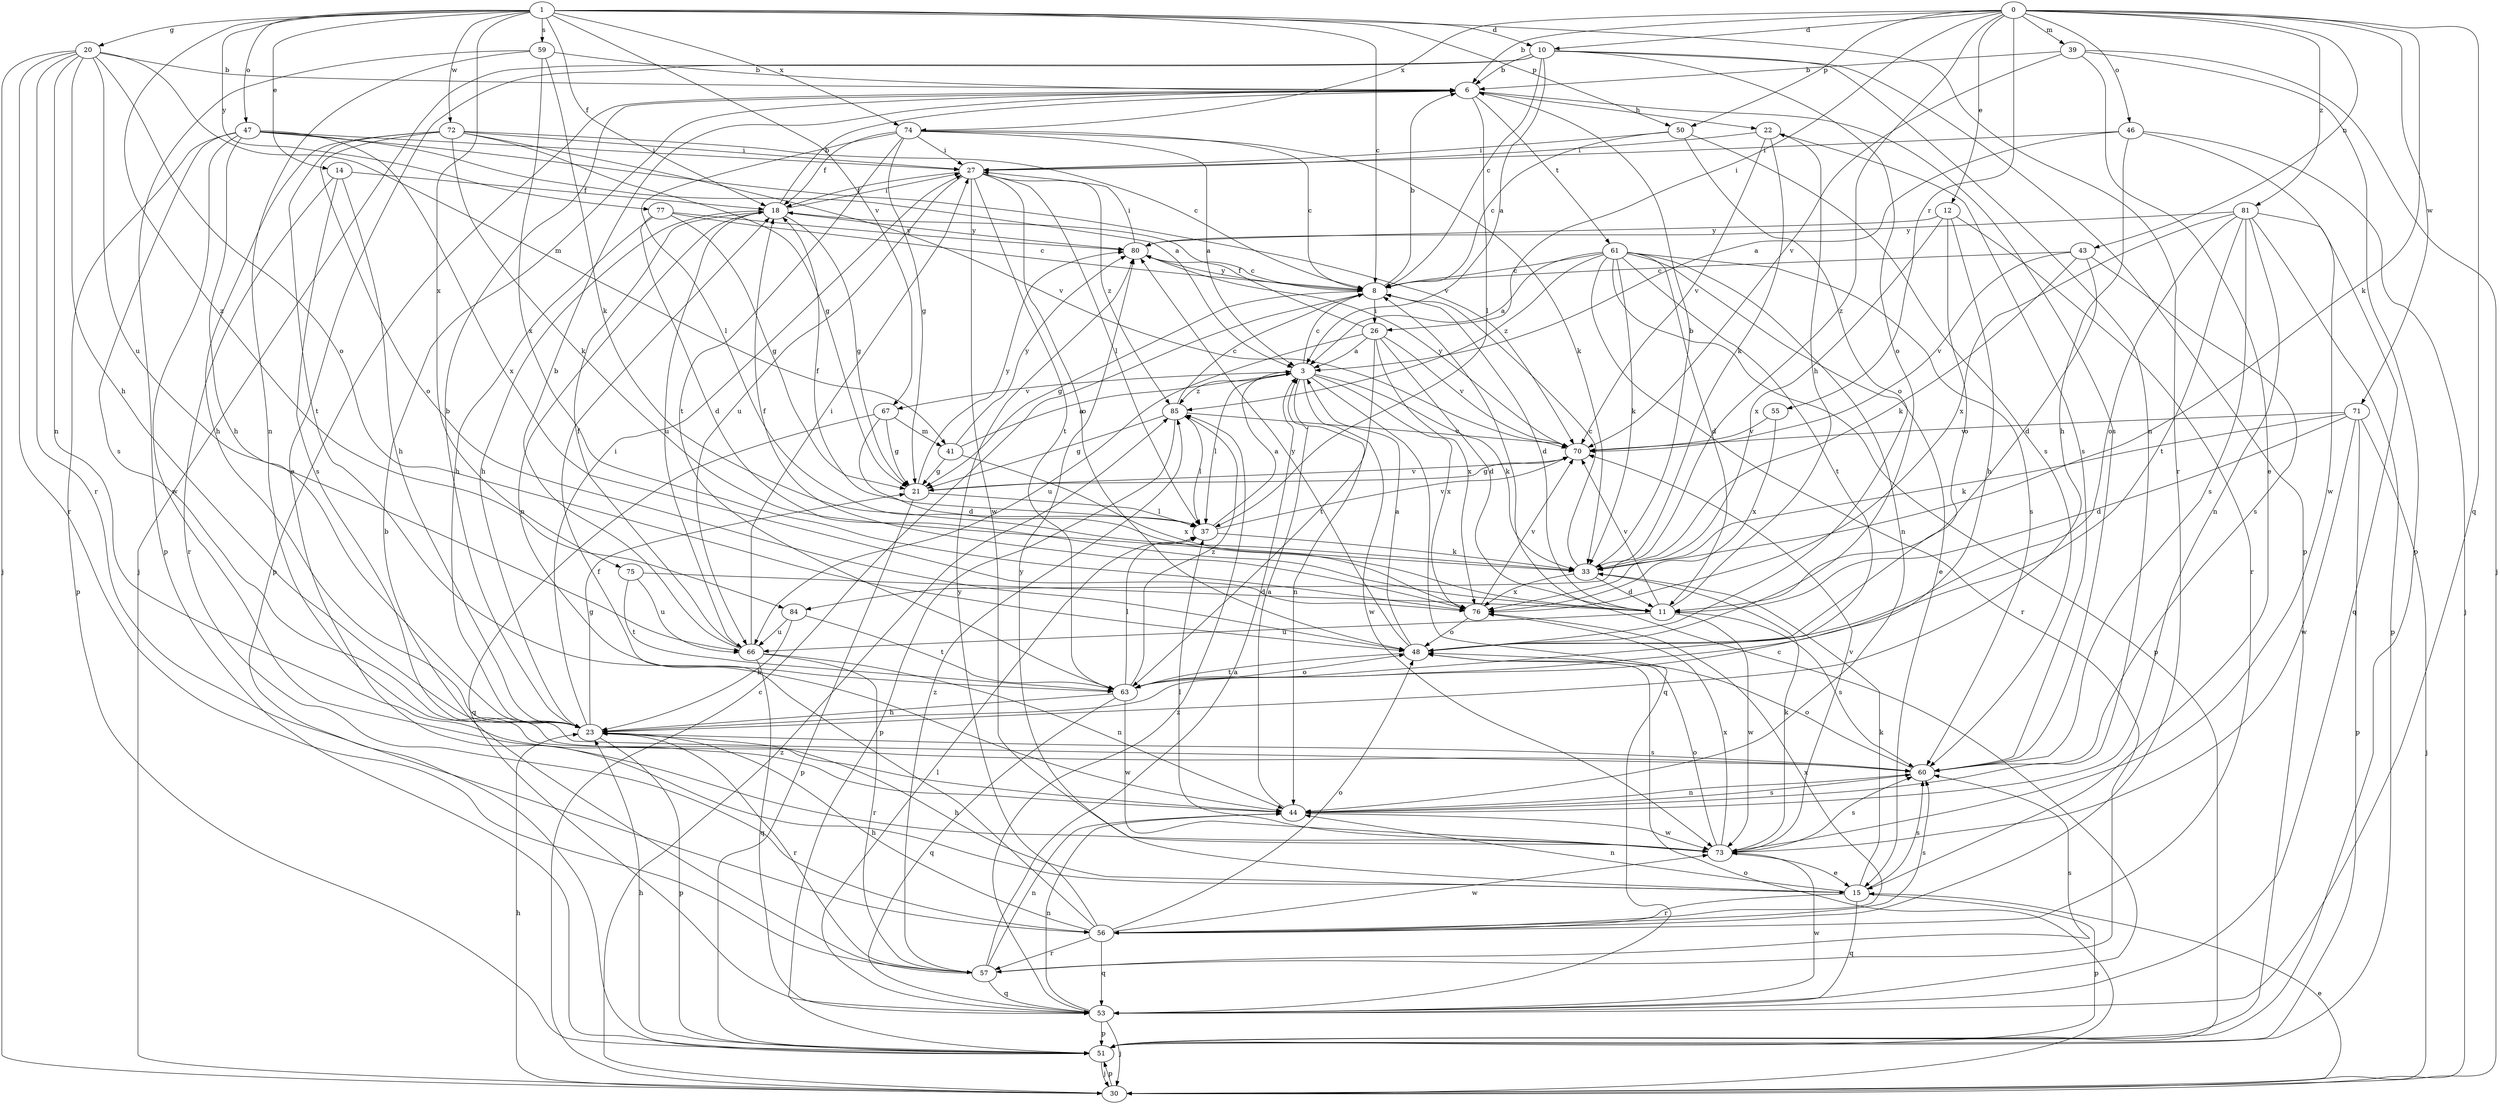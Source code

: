 strict digraph  {
0;
1;
3;
6;
8;
10;
11;
12;
14;
15;
18;
20;
21;
22;
23;
26;
27;
30;
33;
37;
39;
41;
43;
44;
46;
47;
48;
50;
51;
53;
55;
56;
57;
59;
60;
61;
63;
66;
67;
70;
71;
72;
73;
74;
75;
76;
77;
80;
81;
84;
85;
0 -> 6  [label=b];
0 -> 10  [label=d];
0 -> 12  [label=e];
0 -> 26  [label=i];
0 -> 33  [label=k];
0 -> 39  [label=m];
0 -> 43  [label=n];
0 -> 46  [label=o];
0 -> 50  [label=p];
0 -> 53  [label=q];
0 -> 55  [label=r];
0 -> 71  [label=w];
0 -> 74  [label=x];
0 -> 81  [label=z];
0 -> 84  [label=z];
1 -> 8  [label=c];
1 -> 10  [label=d];
1 -> 14  [label=e];
1 -> 18  [label=f];
1 -> 20  [label=g];
1 -> 47  [label=o];
1 -> 50  [label=p];
1 -> 56  [label=r];
1 -> 59  [label=s];
1 -> 67  [label=v];
1 -> 72  [label=w];
1 -> 74  [label=x];
1 -> 75  [label=x];
1 -> 77  [label=y];
1 -> 84  [label=z];
3 -> 8  [label=c];
3 -> 33  [label=k];
3 -> 37  [label=l];
3 -> 44  [label=n];
3 -> 53  [label=q];
3 -> 67  [label=v];
3 -> 73  [label=w];
3 -> 76  [label=x];
3 -> 85  [label=z];
6 -> 22  [label=h];
6 -> 37  [label=l];
6 -> 51  [label=p];
6 -> 60  [label=s];
6 -> 61  [label=t];
8 -> 6  [label=b];
8 -> 11  [label=d];
8 -> 21  [label=g];
8 -> 26  [label=i];
8 -> 80  [label=y];
10 -> 3  [label=a];
10 -> 6  [label=b];
10 -> 8  [label=c];
10 -> 15  [label=e];
10 -> 30  [label=j];
10 -> 44  [label=n];
10 -> 48  [label=o];
10 -> 51  [label=p];
11 -> 22  [label=h];
11 -> 60  [label=s];
11 -> 66  [label=u];
11 -> 70  [label=v];
11 -> 73  [label=w];
12 -> 23  [label=h];
12 -> 48  [label=o];
12 -> 56  [label=r];
12 -> 76  [label=x];
12 -> 80  [label=y];
14 -> 18  [label=f];
14 -> 23  [label=h];
14 -> 56  [label=r];
14 -> 60  [label=s];
15 -> 23  [label=h];
15 -> 33  [label=k];
15 -> 44  [label=n];
15 -> 51  [label=p];
15 -> 53  [label=q];
15 -> 56  [label=r];
15 -> 60  [label=s];
15 -> 80  [label=y];
18 -> 6  [label=b];
18 -> 21  [label=g];
18 -> 23  [label=h];
18 -> 27  [label=i];
18 -> 44  [label=n];
18 -> 66  [label=u];
18 -> 80  [label=y];
20 -> 6  [label=b];
20 -> 23  [label=h];
20 -> 30  [label=j];
20 -> 41  [label=m];
20 -> 44  [label=n];
20 -> 48  [label=o];
20 -> 56  [label=r];
20 -> 57  [label=r];
20 -> 66  [label=u];
21 -> 37  [label=l];
21 -> 51  [label=p];
21 -> 70  [label=v];
21 -> 80  [label=y];
22 -> 27  [label=i];
22 -> 33  [label=k];
22 -> 60  [label=s];
22 -> 70  [label=v];
23 -> 6  [label=b];
23 -> 21  [label=g];
23 -> 27  [label=i];
23 -> 51  [label=p];
23 -> 57  [label=r];
23 -> 60  [label=s];
26 -> 3  [label=a];
26 -> 11  [label=d];
26 -> 18  [label=f];
26 -> 63  [label=t];
26 -> 66  [label=u];
26 -> 70  [label=v];
26 -> 76  [label=x];
27 -> 18  [label=f];
27 -> 37  [label=l];
27 -> 48  [label=o];
27 -> 63  [label=t];
27 -> 66  [label=u];
27 -> 73  [label=w];
27 -> 85  [label=z];
30 -> 8  [label=c];
30 -> 15  [label=e];
30 -> 23  [label=h];
30 -> 48  [label=o];
30 -> 51  [label=p];
30 -> 85  [label=z];
33 -> 6  [label=b];
33 -> 8  [label=c];
33 -> 11  [label=d];
33 -> 76  [label=x];
37 -> 3  [label=a];
37 -> 18  [label=f];
37 -> 33  [label=k];
37 -> 70  [label=v];
39 -> 6  [label=b];
39 -> 15  [label=e];
39 -> 30  [label=j];
39 -> 51  [label=p];
39 -> 70  [label=v];
41 -> 3  [label=a];
41 -> 21  [label=g];
41 -> 76  [label=x];
41 -> 80  [label=y];
43 -> 8  [label=c];
43 -> 11  [label=d];
43 -> 33  [label=k];
43 -> 60  [label=s];
43 -> 70  [label=v];
44 -> 3  [label=a];
44 -> 60  [label=s];
44 -> 73  [label=w];
46 -> 3  [label=a];
46 -> 23  [label=h];
46 -> 27  [label=i];
46 -> 30  [label=j];
46 -> 73  [label=w];
47 -> 3  [label=a];
47 -> 23  [label=h];
47 -> 27  [label=i];
47 -> 51  [label=p];
47 -> 60  [label=s];
47 -> 70  [label=v];
47 -> 73  [label=w];
47 -> 76  [label=x];
48 -> 3  [label=a];
48 -> 63  [label=t];
48 -> 80  [label=y];
50 -> 8  [label=c];
50 -> 27  [label=i];
50 -> 48  [label=o];
50 -> 60  [label=s];
51 -> 23  [label=h];
51 -> 30  [label=j];
53 -> 8  [label=c];
53 -> 30  [label=j];
53 -> 37  [label=l];
53 -> 44  [label=n];
53 -> 51  [label=p];
53 -> 73  [label=w];
53 -> 85  [label=z];
55 -> 70  [label=v];
55 -> 76  [label=x];
56 -> 18  [label=f];
56 -> 23  [label=h];
56 -> 48  [label=o];
56 -> 53  [label=q];
56 -> 57  [label=r];
56 -> 60  [label=s];
56 -> 73  [label=w];
56 -> 76  [label=x];
56 -> 80  [label=y];
57 -> 3  [label=a];
57 -> 6  [label=b];
57 -> 44  [label=n];
57 -> 53  [label=q];
57 -> 60  [label=s];
57 -> 85  [label=z];
59 -> 6  [label=b];
59 -> 33  [label=k];
59 -> 44  [label=n];
59 -> 51  [label=p];
59 -> 76  [label=x];
60 -> 44  [label=n];
60 -> 48  [label=o];
61 -> 3  [label=a];
61 -> 8  [label=c];
61 -> 11  [label=d];
61 -> 15  [label=e];
61 -> 33  [label=k];
61 -> 44  [label=n];
61 -> 51  [label=p];
61 -> 57  [label=r];
61 -> 60  [label=s];
61 -> 63  [label=t];
61 -> 85  [label=z];
63 -> 23  [label=h];
63 -> 37  [label=l];
63 -> 48  [label=o];
63 -> 53  [label=q];
63 -> 73  [label=w];
63 -> 85  [label=z];
66 -> 6  [label=b];
66 -> 18  [label=f];
66 -> 27  [label=i];
66 -> 44  [label=n];
66 -> 53  [label=q];
66 -> 57  [label=r];
67 -> 11  [label=d];
67 -> 21  [label=g];
67 -> 41  [label=m];
67 -> 53  [label=q];
70 -> 21  [label=g];
70 -> 80  [label=y];
71 -> 11  [label=d];
71 -> 30  [label=j];
71 -> 33  [label=k];
71 -> 51  [label=p];
71 -> 70  [label=v];
71 -> 73  [label=w];
72 -> 8  [label=c];
72 -> 21  [label=g];
72 -> 23  [label=h];
72 -> 27  [label=i];
72 -> 33  [label=k];
72 -> 48  [label=o];
72 -> 63  [label=t];
72 -> 70  [label=v];
73 -> 15  [label=e];
73 -> 33  [label=k];
73 -> 37  [label=l];
73 -> 48  [label=o];
73 -> 60  [label=s];
73 -> 70  [label=v];
73 -> 76  [label=x];
74 -> 3  [label=a];
74 -> 8  [label=c];
74 -> 18  [label=f];
74 -> 21  [label=g];
74 -> 27  [label=i];
74 -> 33  [label=k];
74 -> 37  [label=l];
74 -> 63  [label=t];
75 -> 11  [label=d];
75 -> 63  [label=t];
75 -> 66  [label=u];
76 -> 18  [label=f];
76 -> 48  [label=o];
76 -> 70  [label=v];
77 -> 8  [label=c];
77 -> 11  [label=d];
77 -> 21  [label=g];
77 -> 23  [label=h];
77 -> 80  [label=y];
80 -> 8  [label=c];
80 -> 27  [label=i];
81 -> 44  [label=n];
81 -> 48  [label=o];
81 -> 51  [label=p];
81 -> 53  [label=q];
81 -> 60  [label=s];
81 -> 63  [label=t];
81 -> 76  [label=x];
81 -> 80  [label=y];
84 -> 23  [label=h];
84 -> 63  [label=t];
84 -> 66  [label=u];
85 -> 8  [label=c];
85 -> 21  [label=g];
85 -> 37  [label=l];
85 -> 51  [label=p];
85 -> 70  [label=v];
}
